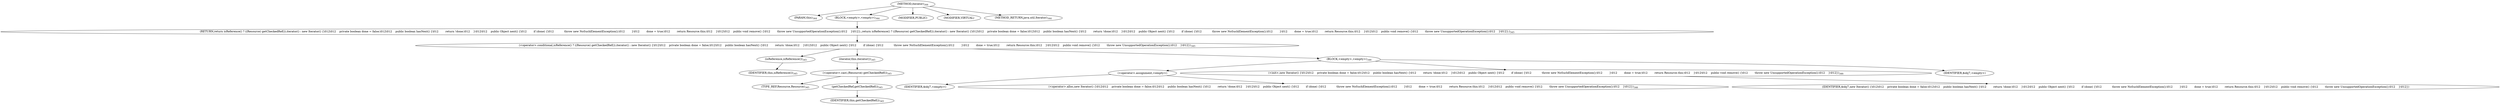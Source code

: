 digraph "iterator" {  
"653" [label = <(METHOD,iterator)<SUB>344</SUB>> ]
"68" [label = <(PARAM,this)<SUB>344</SUB>> ]
"654" [label = <(BLOCK,&lt;empty&gt;,&lt;empty&gt;)<SUB>344</SUB>> ]
"655" [label = <(RETURN,return isReference() ? ((Resource) getCheckedRef()).iterator() : new Iterator() {\012\012    private boolean done = false;\012\012    public boolean hasNext() {\012        return !done;\012    }\012\012    public Object next() {\012        if (done) {\012            throw new NoSuchElementException();\012        }\012        done = true;\012        return Resource.this;\012    }\012\012    public void remove() {\012        throw new UnsupportedOperationException();\012    }\012};,return isReference() ? ((Resource) getCheckedRef()).iterator() : new Iterator() {\012\012    private boolean done = false;\012\012    public boolean hasNext() {\012        return !done;\012    }\012\012    public Object next() {\012        if (done) {\012            throw new NoSuchElementException();\012        }\012        done = true;\012        return Resource.this;\012    }\012\012    public void remove() {\012        throw new UnsupportedOperationException();\012    }\012};)<SUB>345</SUB>> ]
"656" [label = <(&lt;operator&gt;.conditional,isReference() ? ((Resource) getCheckedRef()).iterator() : new Iterator() {\012\012    private boolean done = false;\012\012    public boolean hasNext() {\012        return !done;\012    }\012\012    public Object next() {\012        if (done) {\012            throw new NoSuchElementException();\012        }\012        done = true;\012        return Resource.this;\012    }\012\012    public void remove() {\012        throw new UnsupportedOperationException();\012    }\012})<SUB>345</SUB>> ]
"657" [label = <(isReference,isReference())<SUB>345</SUB>> ]
"67" [label = <(IDENTIFIER,this,isReference())<SUB>345</SUB>> ]
"658" [label = <(iterator,this.iterator())<SUB>345</SUB>> ]
"659" [label = <(&lt;operator&gt;.cast,(Resource) getCheckedRef())<SUB>345</SUB>> ]
"660" [label = <(TYPE_REF,Resource,Resource)<SUB>345</SUB>> ]
"661" [label = <(getCheckedRef,getCheckedRef())<SUB>345</SUB>> ]
"69" [label = <(IDENTIFIER,this,getCheckedRef())<SUB>345</SUB>> ]
"662" [label = <(BLOCK,&lt;empty&gt;,&lt;empty&gt;)<SUB>346</SUB>> ]
"663" [label = <(&lt;operator&gt;.assignment,&lt;empty&gt;)> ]
"664" [label = <(IDENTIFIER,$obj7,&lt;empty&gt;)> ]
"665" [label = <(&lt;operator&gt;.alloc,new Iterator() {\012\012    private boolean done = false;\012\012    public boolean hasNext() {\012        return !done;\012    }\012\012    public Object next() {\012        if (done) {\012            throw new NoSuchElementException();\012        }\012        done = true;\012        return Resource.this;\012    }\012\012    public void remove() {\012        throw new UnsupportedOperationException();\012    }\012})<SUB>346</SUB>> ]
"666" [label = <(&lt;init&gt;,new Iterator() {\012\012    private boolean done = false;\012\012    public boolean hasNext() {\012        return !done;\012    }\012\012    public Object next() {\012        if (done) {\012            throw new NoSuchElementException();\012        }\012        done = true;\012        return Resource.this;\012    }\012\012    public void remove() {\012        throw new UnsupportedOperationException();\012    }\012})<SUB>346</SUB>> ]
"667" [label = <(IDENTIFIER,$obj7,new Iterator() {\012\012    private boolean done = false;\012\012    public boolean hasNext() {\012        return !done;\012    }\012\012    public Object next() {\012        if (done) {\012            throw new NoSuchElementException();\012        }\012        done = true;\012        return Resource.this;\012    }\012\012    public void remove() {\012        throw new UnsupportedOperationException();\012    }\012})> ]
"668" [label = <(IDENTIFIER,$obj7,&lt;empty&gt;)> ]
"669" [label = <(MODIFIER,PUBLIC)> ]
"670" [label = <(MODIFIER,VIRTUAL)> ]
"671" [label = <(METHOD_RETURN,java.util.Iterator)<SUB>344</SUB>> ]
  "653" -> "68" 
  "653" -> "654" 
  "653" -> "669" 
  "653" -> "670" 
  "653" -> "671" 
  "654" -> "655" 
  "655" -> "656" 
  "656" -> "657" 
  "656" -> "658" 
  "656" -> "662" 
  "657" -> "67" 
  "658" -> "659" 
  "659" -> "660" 
  "659" -> "661" 
  "661" -> "69" 
  "662" -> "663" 
  "662" -> "666" 
  "662" -> "668" 
  "663" -> "664" 
  "663" -> "665" 
  "666" -> "667" 
}
